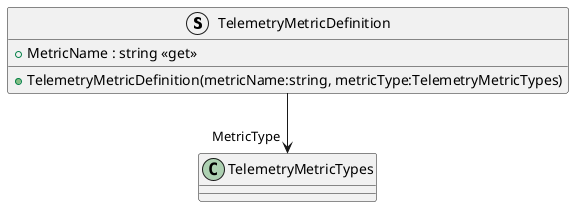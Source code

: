 @startuml
struct TelemetryMetricDefinition {
    + MetricName : string <<get>>
    + TelemetryMetricDefinition(metricName:string, metricType:TelemetryMetricTypes)
}
TelemetryMetricDefinition --> "MetricType" TelemetryMetricTypes
@enduml
